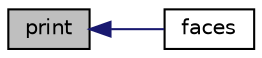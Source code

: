 digraph "print"
{
  bgcolor="transparent";
  edge [fontname="Helvetica",fontsize="10",labelfontname="Helvetica",labelfontsize="10"];
  node [fontname="Helvetica",fontsize="10",shape=record];
  rankdir="LR";
  Node563 [label="print",height=0.2,width=0.4,color="black", fillcolor="grey75", style="filled", fontcolor="black"];
  Node563 -> Node564 [dir="back",color="midnightblue",fontsize="10",style="solid",fontname="Helvetica"];
  Node564 [label="faces",height=0.2,width=0.4,color="black",URL="$a30633.html#aa868d7b4e3ea469f782b898b8982c8af",tooltip="Faces of surface. "];
}
